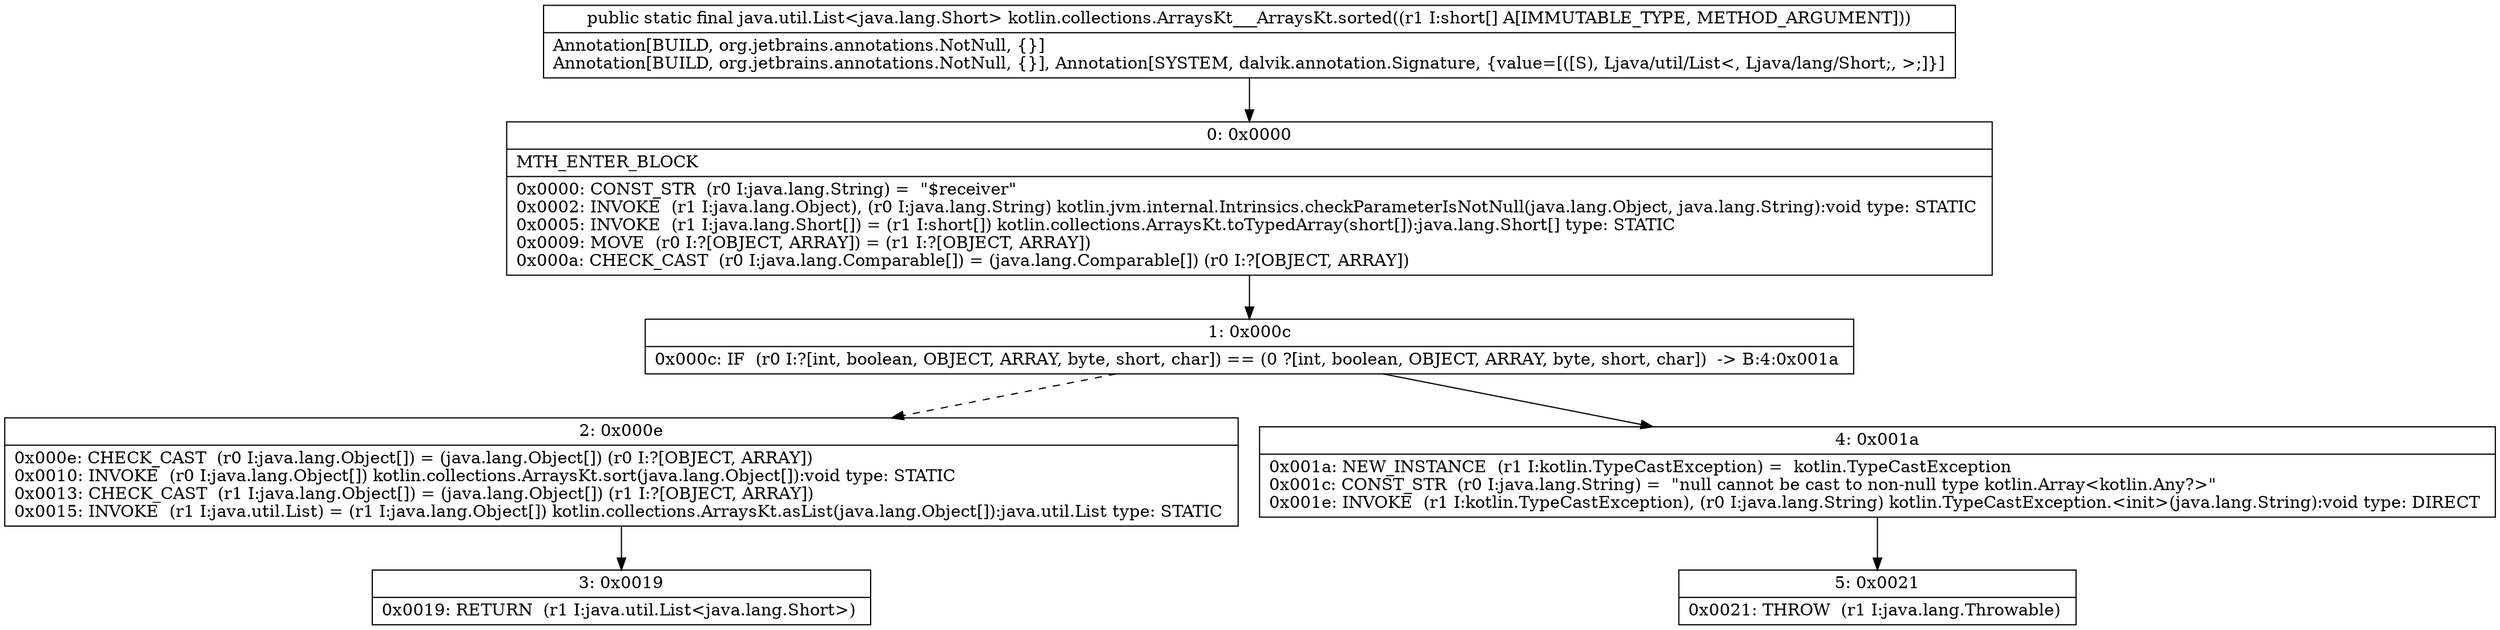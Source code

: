 digraph "CFG forkotlin.collections.ArraysKt___ArraysKt.sorted([S)Ljava\/util\/List;" {
Node_0 [shape=record,label="{0\:\ 0x0000|MTH_ENTER_BLOCK\l|0x0000: CONST_STR  (r0 I:java.lang.String) =  \"$receiver\" \l0x0002: INVOKE  (r1 I:java.lang.Object), (r0 I:java.lang.String) kotlin.jvm.internal.Intrinsics.checkParameterIsNotNull(java.lang.Object, java.lang.String):void type: STATIC \l0x0005: INVOKE  (r1 I:java.lang.Short[]) = (r1 I:short[]) kotlin.collections.ArraysKt.toTypedArray(short[]):java.lang.Short[] type: STATIC \l0x0009: MOVE  (r0 I:?[OBJECT, ARRAY]) = (r1 I:?[OBJECT, ARRAY]) \l0x000a: CHECK_CAST  (r0 I:java.lang.Comparable[]) = (java.lang.Comparable[]) (r0 I:?[OBJECT, ARRAY]) \l}"];
Node_1 [shape=record,label="{1\:\ 0x000c|0x000c: IF  (r0 I:?[int, boolean, OBJECT, ARRAY, byte, short, char]) == (0 ?[int, boolean, OBJECT, ARRAY, byte, short, char])  \-\> B:4:0x001a \l}"];
Node_2 [shape=record,label="{2\:\ 0x000e|0x000e: CHECK_CAST  (r0 I:java.lang.Object[]) = (java.lang.Object[]) (r0 I:?[OBJECT, ARRAY]) \l0x0010: INVOKE  (r0 I:java.lang.Object[]) kotlin.collections.ArraysKt.sort(java.lang.Object[]):void type: STATIC \l0x0013: CHECK_CAST  (r1 I:java.lang.Object[]) = (java.lang.Object[]) (r1 I:?[OBJECT, ARRAY]) \l0x0015: INVOKE  (r1 I:java.util.List) = (r1 I:java.lang.Object[]) kotlin.collections.ArraysKt.asList(java.lang.Object[]):java.util.List type: STATIC \l}"];
Node_3 [shape=record,label="{3\:\ 0x0019|0x0019: RETURN  (r1 I:java.util.List\<java.lang.Short\>) \l}"];
Node_4 [shape=record,label="{4\:\ 0x001a|0x001a: NEW_INSTANCE  (r1 I:kotlin.TypeCastException) =  kotlin.TypeCastException \l0x001c: CONST_STR  (r0 I:java.lang.String) =  \"null cannot be cast to non\-null type kotlin.Array\<kotlin.Any?\>\" \l0x001e: INVOKE  (r1 I:kotlin.TypeCastException), (r0 I:java.lang.String) kotlin.TypeCastException.\<init\>(java.lang.String):void type: DIRECT \l}"];
Node_5 [shape=record,label="{5\:\ 0x0021|0x0021: THROW  (r1 I:java.lang.Throwable) \l}"];
MethodNode[shape=record,label="{public static final java.util.List\<java.lang.Short\> kotlin.collections.ArraysKt___ArraysKt.sorted((r1 I:short[] A[IMMUTABLE_TYPE, METHOD_ARGUMENT]))  | Annotation[BUILD, org.jetbrains.annotations.NotNull, \{\}]\lAnnotation[BUILD, org.jetbrains.annotations.NotNull, \{\}], Annotation[SYSTEM, dalvik.annotation.Signature, \{value=[([S), Ljava\/util\/List\<, Ljava\/lang\/Short;, \>;]\}]\l}"];
MethodNode -> Node_0;
Node_0 -> Node_1;
Node_1 -> Node_2[style=dashed];
Node_1 -> Node_4;
Node_2 -> Node_3;
Node_4 -> Node_5;
}


